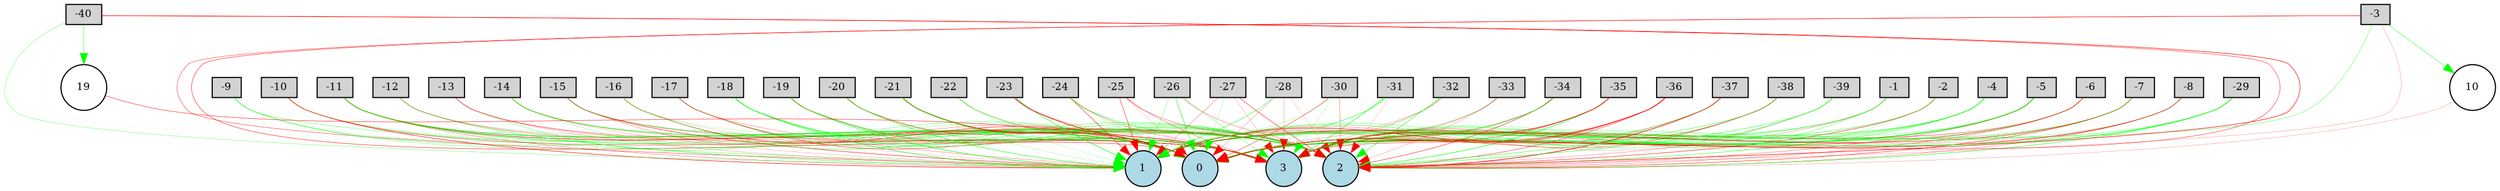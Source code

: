 digraph {
	node [fontsize=9 height=0.2 shape=circle width=0.2]
	-1 [fillcolor=lightgray shape=box style=filled]
	-2 [fillcolor=lightgray shape=box style=filled]
	-3 [fillcolor=lightgray shape=box style=filled]
	-4 [fillcolor=lightgray shape=box style=filled]
	-5 [fillcolor=lightgray shape=box style=filled]
	-6 [fillcolor=lightgray shape=box style=filled]
	-7 [fillcolor=lightgray shape=box style=filled]
	-8 [fillcolor=lightgray shape=box style=filled]
	-9 [fillcolor=lightgray shape=box style=filled]
	-10 [fillcolor=lightgray shape=box style=filled]
	-11 [fillcolor=lightgray shape=box style=filled]
	-12 [fillcolor=lightgray shape=box style=filled]
	-13 [fillcolor=lightgray shape=box style=filled]
	-14 [fillcolor=lightgray shape=box style=filled]
	-15 [fillcolor=lightgray shape=box style=filled]
	-16 [fillcolor=lightgray shape=box style=filled]
	-17 [fillcolor=lightgray shape=box style=filled]
	-18 [fillcolor=lightgray shape=box style=filled]
	-19 [fillcolor=lightgray shape=box style=filled]
	-20 [fillcolor=lightgray shape=box style=filled]
	-21 [fillcolor=lightgray shape=box style=filled]
	-22 [fillcolor=lightgray shape=box style=filled]
	-23 [fillcolor=lightgray shape=box style=filled]
	-24 [fillcolor=lightgray shape=box style=filled]
	-25 [fillcolor=lightgray shape=box style=filled]
	-26 [fillcolor=lightgray shape=box style=filled]
	-27 [fillcolor=lightgray shape=box style=filled]
	-28 [fillcolor=lightgray shape=box style=filled]
	-29 [fillcolor=lightgray shape=box style=filled]
	-30 [fillcolor=lightgray shape=box style=filled]
	-31 [fillcolor=lightgray shape=box style=filled]
	-32 [fillcolor=lightgray shape=box style=filled]
	-33 [fillcolor=lightgray shape=box style=filled]
	-34 [fillcolor=lightgray shape=box style=filled]
	-35 [fillcolor=lightgray shape=box style=filled]
	-36 [fillcolor=lightgray shape=box style=filled]
	-37 [fillcolor=lightgray shape=box style=filled]
	-38 [fillcolor=lightgray shape=box style=filled]
	-39 [fillcolor=lightgray shape=box style=filled]
	-40 [fillcolor=lightgray shape=box style=filled]
	0 [fillcolor=lightblue style=filled]
	1 [fillcolor=lightblue style=filled]
	2 [fillcolor=lightblue style=filled]
	3 [fillcolor=lightblue style=filled]
	10 [fillcolor=white style=filled]
	19 [fillcolor=white style=filled]
	-1 -> 0 [color=green penwidth=0.17006283059171906 style=solid]
	-1 -> 1 [color=green penwidth=0.3940965374214703 style=solid]
	-1 -> 2 [color=red penwidth=0.18141336316335277 style=solid]
	-1 -> 3 [color=green penwidth=0.21796689730872304 style=solid]
	-2 -> 0 [color=green penwidth=0.1681680110705901 style=solid]
	-2 -> 1 [color=green penwidth=0.21032680777886043 style=solid]
	-2 -> 2 [color=red penwidth=0.36087898166472376 style=solid]
	-2 -> 3 [color=green penwidth=0.1468555994776226 style=solid]
	-3 -> 0 [color=red penwidth=0.34839119235944455 style=solid]
	-3 -> 1 [color=red penwidth=0.2902274114578354 style=solid]
	-3 -> 2 [color=red penwidth=0.14167257274820405 style=solid]
	-3 -> 3 [color=green penwidth=0.23526120685951743 style=solid]
	-4 -> 0 [color=green penwidth=0.16879786959306003 style=solid]
	-4 -> 1 [color=green penwidth=0.29108230300490456 style=solid]
	-4 -> 2 [color=green penwidth=0.32237188028992436 style=solid]
	-4 -> 3 [color=green penwidth=0.42367518967326845 style=solid]
	-5 -> 0 [color=green penwidth=0.7621699306883011 style=solid]
	-5 -> 1 [color=green penwidth=0.1371016846864957 style=solid]
	-5 -> 2 [color=red penwidth=0.22448170330868134 style=solid]
	-5 -> 3 [color=green penwidth=0.18479792189575509 style=solid]
	-6 -> 0 [color=red penwidth=0.3530483563897786 style=solid]
	-6 -> 1 [color=green penwidth=0.3125241797646616 style=solid]
	-6 -> 2 [color=red penwidth=0.21869702249732698 style=solid]
	-6 -> 3 [color=red penwidth=0.2993771762944062 style=solid]
	-7 -> 0 [color=green penwidth=0.22029124648421466 style=solid]
	-7 -> 1 [color=red penwidth=0.40143480561453704 style=solid]
	-7 -> 2 [color=red penwidth=0.3460846458091468 style=solid]
	-7 -> 3 [color=green penwidth=0.2917766412574989 style=solid]
	-8 -> 0 [color=red penwidth=0.48937656830373377 style=solid]
	-8 -> 1 [color=red penwidth=0.14193897676853678 style=solid]
	-8 -> 2 [color=red penwidth=0.18861829611705327 style=solid]
	-8 -> 3 [color=green penwidth=0.14271965473679427 style=solid]
	-9 -> 0 [color=green penwidth=0.14729041605556265 style=solid]
	-9 -> 1 [color=green penwidth=0.23431289008824252 style=solid]
	-9 -> 2 [color=green penwidth=0.230527053972685 style=solid]
	-9 -> 3 [color=green penwidth=0.2032665404242522 style=solid]
	-10 -> 0 [color=green penwidth=0.11744288266806305 style=solid]
	-10 -> 1 [color=red penwidth=0.4229795129074281 style=solid]
	-10 -> 2 [color=green penwidth=0.22730639299343208 style=solid]
	-10 -> 3 [color=red penwidth=0.28148850471969644 style=solid]
	-11 -> 0 [color=green penwidth=0.6547642181778917 style=solid]
	-11 -> 1 [color=red penwidth=0.2085277361955659 style=solid]
	-11 -> 2 [color=red penwidth=0.4425875419004086 style=solid]
	-11 -> 3 [color=green penwidth=0.42521675368038125 style=solid]
	-12 -> 0 [color=green penwidth=0.17368361284789519 style=solid]
	-12 -> 1 [color=green penwidth=0.31288479809865166 style=solid]
	-12 -> 2 [color=red penwidth=0.17172373585071943 style=solid]
	-12 -> 3 [color=red penwidth=0.14196029593881956 style=solid]
	-13 -> 0 [color=green penwidth=0.22602604434486018 style=solid]
	-13 -> 1 [color=red penwidth=0.14508127722479144 style=solid]
	-13 -> 2 [color=red penwidth=0.19702469938199563 style=solid]
	-13 -> 3 [color=red penwidth=0.2535831488003251 style=solid]
	-14 -> 0 [color=green penwidth=0.1705345098296821 style=solid]
	-14 -> 1 [color=red penwidth=0.13175726757368456 style=solid]
	-14 -> 2 [color=green penwidth=0.5620502351442179 style=solid]
	-14 -> 3 [color=red penwidth=0.11973153697090186 style=solid]
	-15 -> 0 [color=red penwidth=0.2001815289308393 style=solid]
	-15 -> 1 [color=red penwidth=0.3820094075981998 style=solid]
	-15 -> 2 [color=green penwidth=0.4010168986321566 style=solid]
	-15 -> 3 [color=red penwidth=0.2284024320969467 style=solid]
	-16 -> 0 [color=red penwidth=0.3996847290042955 style=solid]
	-16 -> 1 [color=red penwidth=0.10368772128053065 style=solid]
	-16 -> 2 [color=green penwidth=0.28705856512487277 style=solid]
	-16 -> 3 [color=green penwidth=0.11760425353769324 style=solid]
	-17 -> 0 [color=red penwidth=0.21142817346055798 style=solid]
	-17 -> 1 [color=red penwidth=0.1898303332680884 style=solid]
	-17 -> 2 [color=green penwidth=0.30449885733406945 style=solid]
	-17 -> 3 [color=red penwidth=0.31360219570678416 style=solid]
	-18 -> 0 [color=green penwidth=0.38117403566886976 style=solid]
	-18 -> 1 [color=green penwidth=0.37182469774976956 style=solid]
	-18 -> 2 [color=green penwidth=0.17094418206782014 style=solid]
	-18 -> 3 [color=green penwidth=0.34102579851649806 style=solid]
	-19 -> 0 [color=green penwidth=0.10350448241569152 style=solid]
	-19 -> 1 [color=green penwidth=0.42218752275031035 style=solid]
	-19 -> 2 [color=green penwidth=0.46295013053389467 style=solid]
	-19 -> 3 [color=red penwidth=0.2063234976718126 style=solid]
	-20 -> 0 [color=red penwidth=0.3376434301548086 style=solid]
	-20 -> 1 [color=green penwidth=0.3898430019274781 style=solid]
	-20 -> 2 [color=green penwidth=0.24360303978609885 style=solid]
	-20 -> 3 [color=red penwidth=0.11927379464732503 style=solid]
	-21 -> 0 [color=red penwidth=0.7640925285182725 style=solid]
	-21 -> 1 [color=green penwidth=0.135407065503768 style=solid]
	-21 -> 2 [color=green penwidth=0.15747430107099591 style=solid]
	-21 -> 3 [color=green penwidth=0.4137349975611957 style=solid]
	-22 -> 0 [color=green penwidth=0.20918273723686504 style=solid]
	-22 -> 1 [color=green penwidth=0.12698685945182323 style=solid]
	-22 -> 2 [color=red penwidth=0.13985455250555137 style=solid]
	-22 -> 3 [color=green penwidth=0.1648878309906061 style=solid]
	-23 -> 0 [color=green penwidth=0.11739617981357658 style=solid]
	-23 -> 1 [color=green penwidth=0.422882196789955 style=solid]
	-23 -> 2 [color=red penwidth=0.1678701892865213 style=solid]
	-23 -> 3 [color=red penwidth=0.5558680929981288 style=solid]
	-24 -> 0 [color=green penwidth=0.1817241581530638 style=solid]
	-24 -> 1 [color=red penwidth=0.3500404383421344 style=solid]
	-24 -> 2 [color=green penwidth=0.36481516205703957 style=solid]
	-24 -> 3 [color=red penwidth=0.18847859374303993 style=solid]
	-25 -> 0 [color=red penwidth=0.10905087533191342 style=solid]
	-25 -> 1 [color=red penwidth=0.34079424649599066 style=solid]
	-25 -> 2 [color=red penwidth=0.23648830854965497 style=solid]
	-25 -> 3 [color=red penwidth=0.227326286233332 style=solid]
	-26 -> 0 [color=green penwidth=0.38810161864070514 style=solid]
	-26 -> 1 [color=green penwidth=0.2063760426663812 style=solid]
	-26 -> 2 [color=red penwidth=0.22286183923467734 style=solid]
	-26 -> 3 [color=green penwidth=0.21235211265790158 style=solid]
	-27 -> 0 [color=green penwidth=0.1451363924809107 style=solid]
	-27 -> 1 [color=red penwidth=0.2052732419603096 style=solid]
	-27 -> 2 [color=red penwidth=0.345386201994761 style=solid]
	-27 -> 3 [color=red penwidth=0.13921325418137498 style=solid]
	-28 -> 0 [color=red penwidth=0.1581310066532493 style=solid]
	-28 -> 1 [color=green penwidth=0.32219877741077163 style=solid]
	-28 -> 2 [color=red penwidth=0.1062266675683483 style=solid]
	-28 -> 3 [color=red penwidth=0.161440015189808 style=solid]
	-29 -> 0 [color=green penwidth=0.5403908326889051 style=solid]
	-29 -> 2 [color=green penwidth=0.3647251842242365 style=solid]
	-29 -> 3 [color=green penwidth=0.23462884155259794 style=solid]
	-30 -> 0 [color=red penwidth=0.2953647633898264 style=solid]
	-30 -> 1 [color=green penwidth=0.14489796696259793 style=solid]
	-30 -> 2 [color=red penwidth=0.21743784855915776 style=solid]
	-30 -> 3 [color=green penwidth=0.1320787760957498 style=solid]
	-31 -> 0 [color=green penwidth=0.2103324546767739 style=solid]
	-31 -> 1 [color=green penwidth=0.22362341419122533 style=solid]
	-31 -> 2 [color=red penwidth=0.1122439625562018 style=solid]
	-31 -> 3 [color=green penwidth=0.39810381585245547 style=solid]
	-32 -> 0 [color=red penwidth=0.1625229566428979 style=solid]
	-32 -> 1 [color=red penwidth=0.13509114746272172 style=solid]
	-32 -> 2 [color=green penwidth=0.342512648909595 style=solid]
	-32 -> 3 [color=green penwidth=0.20637408504854243 style=solid]
	-33 -> 0 [color=green penwidth=0.10757016950966992 style=solid]
	-33 -> 1 [color=green penwidth=0.12325618486077623 style=solid]
	-33 -> 2 [color=red penwidth=0.1499360754502781 style=solid]
	-33 -> 3 [color=red penwidth=0.23532712140834694 style=solid]
	-34 -> 0 [color=green penwidth=0.10584522264952587 style=solid]
	-34 -> 1 [color=red penwidth=0.22537410458267168 style=solid]
	-34 -> 2 [color=red penwidth=0.3527979512085032 style=solid]
	-34 -> 3 [color=green penwidth=0.4030083476167301 style=solid]
	-35 -> 0 [color=red penwidth=0.3068923908363735 style=solid]
	-35 -> 1 [color=green penwidth=0.1418472465622413 style=solid]
	-35 -> 2 [color=green penwidth=0.4240676146185225 style=solid]
	-35 -> 3 [color=red penwidth=0.5319943788825647 style=solid]
	-36 -> 0 [color=red penwidth=0.39530331421920417 style=solid]
	-36 -> 1 [color=red penwidth=0.49130196079914723 style=solid]
	-36 -> 2 [color=red penwidth=0.3093494401861553 style=solid]
	-36 -> 3 [color=red penwidth=0.13204946484689425 style=solid]
	-37 -> 0 [color=green penwidth=0.2085353191406828 style=solid]
	-37 -> 1 [color=red penwidth=0.1866240074203971 style=solid]
	-37 -> 2 [color=red penwidth=0.5588759196900491 style=solid]
	-37 -> 3 [color=green penwidth=0.15456739231759614 style=solid]
	-38 -> 0 [color=red penwidth=0.25642117919701424 style=solid]
	-38 -> 1 [color=green penwidth=0.2916818401467006 style=solid]
	-38 -> 2 [color=green penwidth=0.2999651686232957 style=solid]
	-38 -> 3 [color=red penwidth=0.2584661926643662 style=solid]
	-39 -> 0 [color=red penwidth=0.1452992970776718 style=solid]
	-39 -> 1 [color=green penwidth=0.2175374353565084 style=solid]
	-39 -> 2 [color=green penwidth=0.3438096184821413 style=solid]
	-39 -> 3 [color=green penwidth=0.21155931528729632 style=solid]
	-40 -> 0 [color=green penwidth=0.12076922947554475 style=dotted]
	-40 -> 1 [color=green penwidth=0.2080508606670673 style=solid]
	-40 -> 2 [color=red penwidth=0.45478057636556224 style=solid]
	-40 -> 3 [color=red penwidth=0.31923096733346507 style=solid]
	-3 -> 10 [color=green penwidth=0.30000000000000004 style=solid]
	10 -> 2 [color=red penwidth=0.14167257274820405 style=solid]
	-40 -> 19 [color=green penwidth=0.30000000000000004 style=solid]
	19 -> 0 [color=red penwidth=0.3399777919859859 style=solid]
}
